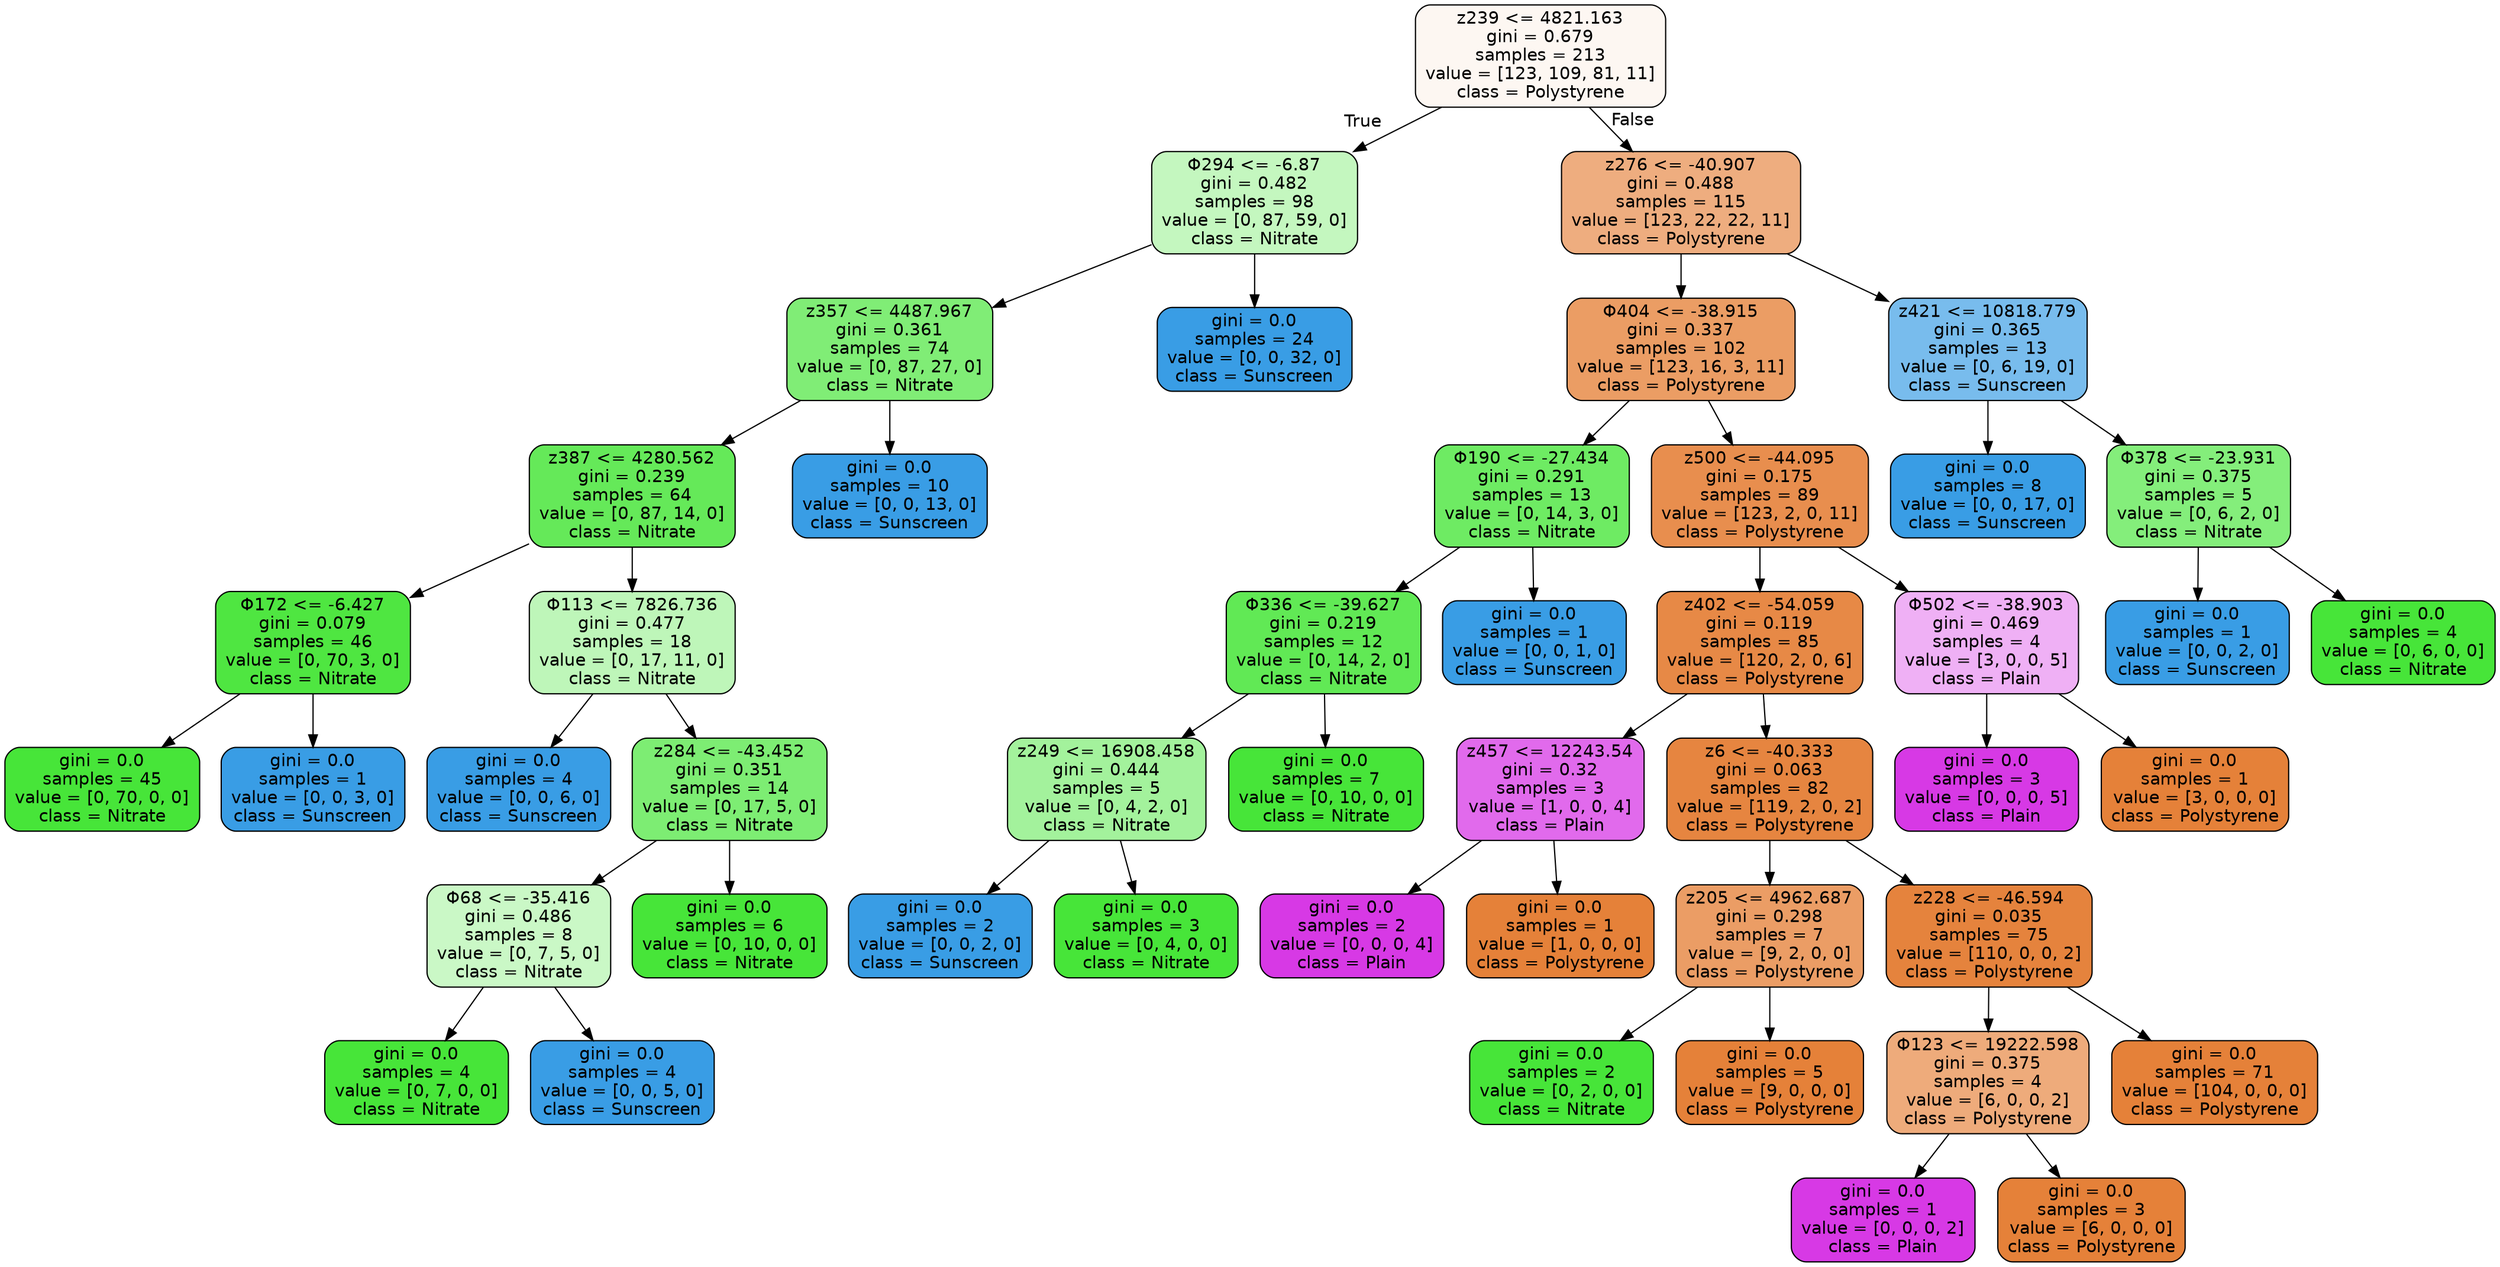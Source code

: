 digraph Tree {
node [shape=box, style="filled, rounded", color="black", fontname="helvetica"] ;
edge [fontname="helvetica"] ;
0 [label="z239 <= 4821.163\ngini = 0.679\nsamples = 213\nvalue = [123, 109, 81, 11]\nclass = Polystyrene", fillcolor="#fdf7f2"] ;
1 [label="Φ294 <= -6.87\ngini = 0.482\nsamples = 98\nvalue = [0, 87, 59, 0]\nclass = Nitrate", fillcolor="#c4f7bf"] ;
0 -> 1 [labeldistance=2.5, labelangle=45, headlabel="True"] ;
2 [label="z357 <= 4487.967\ngini = 0.361\nsamples = 74\nvalue = [0, 87, 27, 0]\nclass = Nitrate", fillcolor="#80ed76"] ;
1 -> 2 ;
3 [label="z387 <= 4280.562\ngini = 0.239\nsamples = 64\nvalue = [0, 87, 14, 0]\nclass = Nitrate", fillcolor="#65e959"] ;
2 -> 3 ;
4 [label="Φ172 <= -6.427\ngini = 0.079\nsamples = 46\nvalue = [0, 70, 3, 0]\nclass = Nitrate", fillcolor="#4fe641"] ;
3 -> 4 ;
5 [label="gini = 0.0\nsamples = 45\nvalue = [0, 70, 0, 0]\nclass = Nitrate", fillcolor="#47e539"] ;
4 -> 5 ;
6 [label="gini = 0.0\nsamples = 1\nvalue = [0, 0, 3, 0]\nclass = Sunscreen", fillcolor="#399de5"] ;
4 -> 6 ;
7 [label="Φ113 <= 7826.736\ngini = 0.477\nsamples = 18\nvalue = [0, 17, 11, 0]\nclass = Nitrate", fillcolor="#bef6b9"] ;
3 -> 7 ;
8 [label="gini = 0.0\nsamples = 4\nvalue = [0, 0, 6, 0]\nclass = Sunscreen", fillcolor="#399de5"] ;
7 -> 8 ;
9 [label="z284 <= -43.452\ngini = 0.351\nsamples = 14\nvalue = [0, 17, 5, 0]\nclass = Nitrate", fillcolor="#7ded73"] ;
7 -> 9 ;
10 [label="Φ68 <= -35.416\ngini = 0.486\nsamples = 8\nvalue = [0, 7, 5, 0]\nclass = Nitrate", fillcolor="#caf8c6"] ;
9 -> 10 ;
11 [label="gini = 0.0\nsamples = 4\nvalue = [0, 7, 0, 0]\nclass = Nitrate", fillcolor="#47e539"] ;
10 -> 11 ;
12 [label="gini = 0.0\nsamples = 4\nvalue = [0, 0, 5, 0]\nclass = Sunscreen", fillcolor="#399de5"] ;
10 -> 12 ;
13 [label="gini = 0.0\nsamples = 6\nvalue = [0, 10, 0, 0]\nclass = Nitrate", fillcolor="#47e539"] ;
9 -> 13 ;
14 [label="gini = 0.0\nsamples = 10\nvalue = [0, 0, 13, 0]\nclass = Sunscreen", fillcolor="#399de5"] ;
2 -> 14 ;
15 [label="gini = 0.0\nsamples = 24\nvalue = [0, 0, 32, 0]\nclass = Sunscreen", fillcolor="#399de5"] ;
1 -> 15 ;
16 [label="z276 <= -40.907\ngini = 0.488\nsamples = 115\nvalue = [123, 22, 22, 11]\nclass = Polystyrene", fillcolor="#eead7f"] ;
0 -> 16 [labeldistance=2.5, labelangle=-45, headlabel="False"] ;
17 [label="Φ404 <= -38.915\ngini = 0.337\nsamples = 102\nvalue = [123, 16, 3, 11]\nclass = Polystyrene", fillcolor="#eb9d64"] ;
16 -> 17 ;
18 [label="Φ190 <= -27.434\ngini = 0.291\nsamples = 13\nvalue = [0, 14, 3, 0]\nclass = Nitrate", fillcolor="#6eeb63"] ;
17 -> 18 ;
19 [label="Φ336 <= -39.627\ngini = 0.219\nsamples = 12\nvalue = [0, 14, 2, 0]\nclass = Nitrate", fillcolor="#61e955"] ;
18 -> 19 ;
20 [label="z249 <= 16908.458\ngini = 0.444\nsamples = 5\nvalue = [0, 4, 2, 0]\nclass = Nitrate", fillcolor="#a3f29c"] ;
19 -> 20 ;
21 [label="gini = 0.0\nsamples = 2\nvalue = [0, 0, 2, 0]\nclass = Sunscreen", fillcolor="#399de5"] ;
20 -> 21 ;
22 [label="gini = 0.0\nsamples = 3\nvalue = [0, 4, 0, 0]\nclass = Nitrate", fillcolor="#47e539"] ;
20 -> 22 ;
23 [label="gini = 0.0\nsamples = 7\nvalue = [0, 10, 0, 0]\nclass = Nitrate", fillcolor="#47e539"] ;
19 -> 23 ;
24 [label="gini = 0.0\nsamples = 1\nvalue = [0, 0, 1, 0]\nclass = Sunscreen", fillcolor="#399de5"] ;
18 -> 24 ;
25 [label="z500 <= -44.095\ngini = 0.175\nsamples = 89\nvalue = [123, 2, 0, 11]\nclass = Polystyrene", fillcolor="#e88e4e"] ;
17 -> 25 ;
26 [label="z402 <= -54.059\ngini = 0.119\nsamples = 85\nvalue = [120, 2, 0, 6]\nclass = Polystyrene", fillcolor="#e78946"] ;
25 -> 26 ;
27 [label="z457 <= 12243.54\ngini = 0.32\nsamples = 3\nvalue = [1, 0, 0, 4]\nclass = Plain", fillcolor="#e16aec"] ;
26 -> 27 ;
28 [label="gini = 0.0\nsamples = 2\nvalue = [0, 0, 0, 4]\nclass = Plain", fillcolor="#d739e5"] ;
27 -> 28 ;
29 [label="gini = 0.0\nsamples = 1\nvalue = [1, 0, 0, 0]\nclass = Polystyrene", fillcolor="#e58139"] ;
27 -> 29 ;
30 [label="z6 <= -40.333\ngini = 0.063\nsamples = 82\nvalue = [119, 2, 0, 2]\nclass = Polystyrene", fillcolor="#e68540"] ;
26 -> 30 ;
31 [label="z205 <= 4962.687\ngini = 0.298\nsamples = 7\nvalue = [9, 2, 0, 0]\nclass = Polystyrene", fillcolor="#eb9d65"] ;
30 -> 31 ;
32 [label="gini = 0.0\nsamples = 2\nvalue = [0, 2, 0, 0]\nclass = Nitrate", fillcolor="#47e539"] ;
31 -> 32 ;
33 [label="gini = 0.0\nsamples = 5\nvalue = [9, 0, 0, 0]\nclass = Polystyrene", fillcolor="#e58139"] ;
31 -> 33 ;
34 [label="z228 <= -46.594\ngini = 0.035\nsamples = 75\nvalue = [110, 0, 0, 2]\nclass = Polystyrene", fillcolor="#e5833d"] ;
30 -> 34 ;
35 [label="Φ123 <= 19222.598\ngini = 0.375\nsamples = 4\nvalue = [6, 0, 0, 2]\nclass = Polystyrene", fillcolor="#eeab7b"] ;
34 -> 35 ;
36 [label="gini = 0.0\nsamples = 1\nvalue = [0, 0, 0, 2]\nclass = Plain", fillcolor="#d739e5"] ;
35 -> 36 ;
37 [label="gini = 0.0\nsamples = 3\nvalue = [6, 0, 0, 0]\nclass = Polystyrene", fillcolor="#e58139"] ;
35 -> 37 ;
38 [label="gini = 0.0\nsamples = 71\nvalue = [104, 0, 0, 0]\nclass = Polystyrene", fillcolor="#e58139"] ;
34 -> 38 ;
39 [label="Φ502 <= -38.903\ngini = 0.469\nsamples = 4\nvalue = [3, 0, 0, 5]\nclass = Plain", fillcolor="#efb0f5"] ;
25 -> 39 ;
40 [label="gini = 0.0\nsamples = 3\nvalue = [0, 0, 0, 5]\nclass = Plain", fillcolor="#d739e5"] ;
39 -> 40 ;
41 [label="gini = 0.0\nsamples = 1\nvalue = [3, 0, 0, 0]\nclass = Polystyrene", fillcolor="#e58139"] ;
39 -> 41 ;
42 [label="z421 <= 10818.779\ngini = 0.365\nsamples = 13\nvalue = [0, 6, 19, 0]\nclass = Sunscreen", fillcolor="#78bced"] ;
16 -> 42 ;
43 [label="gini = 0.0\nsamples = 8\nvalue = [0, 0, 17, 0]\nclass = Sunscreen", fillcolor="#399de5"] ;
42 -> 43 ;
44 [label="Φ378 <= -23.931\ngini = 0.375\nsamples = 5\nvalue = [0, 6, 2, 0]\nclass = Nitrate", fillcolor="#84ee7b"] ;
42 -> 44 ;
45 [label="gini = 0.0\nsamples = 1\nvalue = [0, 0, 2, 0]\nclass = Sunscreen", fillcolor="#399de5"] ;
44 -> 45 ;
46 [label="gini = 0.0\nsamples = 4\nvalue = [0, 6, 0, 0]\nclass = Nitrate", fillcolor="#47e539"] ;
44 -> 46 ;
}